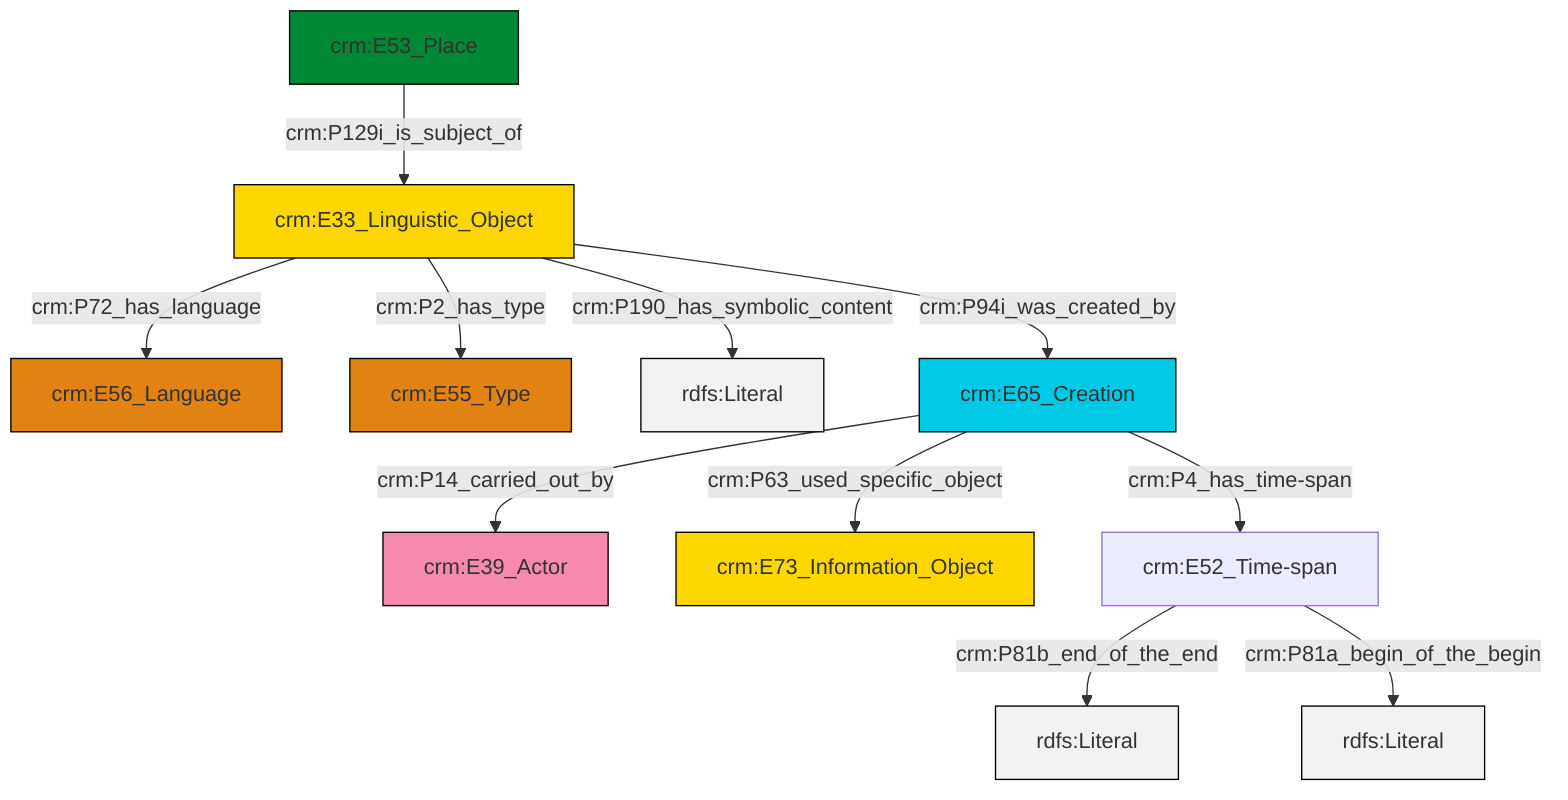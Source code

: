 graph TD
classDef Literal fill:#f2f2f2,stroke:#000000;
classDef CRM_Entity fill:#FFFFFF,stroke:#000000;
classDef Temporal_Entity fill:#00C9E6, stroke:#000000;
classDef Type fill:#E18312, stroke:#000000;
classDef Time-Span fill:#2C9C91, stroke:#000000;
classDef Appellation fill:#FFEB7F, stroke:#000000;
classDef Place fill:#008836, stroke:#000000;
classDef Persistent_Item fill:#B266B2, stroke:#000000;
classDef Conceptual_Object fill:#FFD700, stroke:#000000;
classDef Physical_Thing fill:#D2B48C, stroke:#000000;
classDef Actor fill:#f58aad, stroke:#000000;
classDef PC_Classes fill:#4ce600, stroke:#000000;
classDef Multi fill:#cccccc,stroke:#000000;

2["crm:E53_Place"]:::Place -->|crm:P129i_is_subject_of| 4["crm:E33_Linguistic_Object"]:::Conceptual_Object
4["crm:E33_Linguistic_Object"]:::Conceptual_Object -->|crm:P72_has_language| 7["crm:E56_Language"]:::Type
4["crm:E33_Linguistic_Object"]:::Conceptual_Object -->|crm:P2_has_type| 11["crm:E55_Type"]:::Type
4["crm:E33_Linguistic_Object"]:::Conceptual_Object -->|crm:P190_has_symbolic_content| 12[rdfs:Literal]:::Literal
13["crm:E65_Creation"]:::Temporal_Entity -->|crm:P14_carried_out_by| 0["crm:E39_Actor"]:::Actor
4["crm:E33_Linguistic_Object"]:::Conceptual_Object -->|crm:P94i_was_created_by| 13["crm:E65_Creation"]:::Temporal_Entity
9["crm:E52_Time-span"]:::Default -->|crm:P81b_end_of_the_end| 14[rdfs:Literal]:::Literal
9["crm:E52_Time-span"]:::Default -->|crm:P81a_begin_of_the_begin| 17[rdfs:Literal]:::Literal
13["crm:E65_Creation"]:::Temporal_Entity -->|crm:P4_has_time-span| 9["crm:E52_Time-span"]:::Default
13["crm:E65_Creation"]:::Temporal_Entity -->|crm:P63_used_specific_object| 5["crm:E73_Information_Object"]:::Conceptual_Object